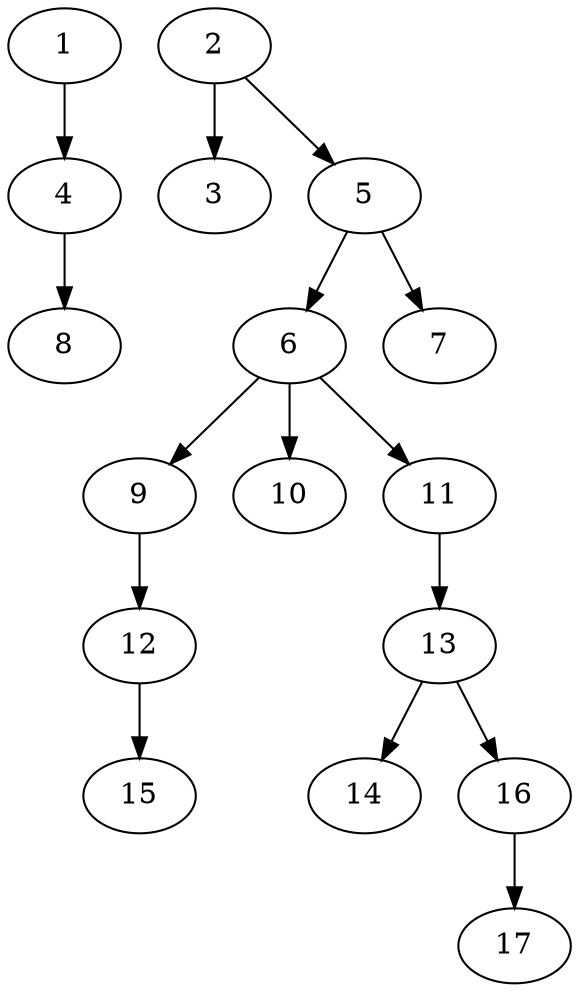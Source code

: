 // DAG (tier=1-easy, mode=data, n=17, ccr=0.349, fat=0.458, density=0.308, regular=0.640, jump=0.095, mindata=1048576, maxdata=8388608)
// DAG automatically generated by daggen at Sun Aug 24 16:33:33 2025
// /home/ermia/Project/Environments/daggen/bin/daggen --dot --ccr 0.349 --fat 0.458 --regular 0.640 --density 0.308 --jump 0.095 --mindata 1048576 --maxdata 8388608 -n 17 
digraph G {
  1 [size="4523381926199133", alpha="0.11", expect_size="2261690963099566"]
  1 -> 4 [size ="287177292382208"]
  2 [size="588999723412141113344", alpha="0.12", expect_size="294499861706070556672"]
  2 -> 3 [size ="562125621690368"]
  2 -> 5 [size ="562125621690368"]
  3 [size="3681957344265514", alpha="0.08", expect_size="1840978672132757"]
  4 [size="6073360087200019", alpha="0.13", expect_size="3036680043600009"]
  4 -> 8 [size ="276095672778752"]
  5 [size="1696323135635754", alpha="0.01", expect_size="848161567817877"]
  5 -> 6 [size ="30442468147200"]
  5 -> 7 [size ="30442468147200"]
  6 [size="576568557219503669248", alpha="0.13", expect_size="288284278609751834624"]
  6 -> 9 [size ="554188220137472"]
  6 -> 10 [size ="554188220137472"]
  6 -> 11 [size ="554188220137472"]
  7 [size="7257002591238750", alpha="0.00", expect_size="3628501295619375"]
  8 [size="449172578751884", alpha="0.15", expect_size="224586289375942"]
  9 [size="3285362061757798", alpha="0.08", expect_size="1642681030878899"]
  9 -> 12 [size ="126872000135168"]
  10 [size="504010320974288896", alpha="0.04", expect_size="252005160487144448"]
  11 [size="330225942528000000000", alpha="0.09", expect_size="165112971264000000000"]
  11 -> 13 [size ="382205952000000"]
  12 [size="339415535747415296", alpha="0.15", expect_size="169707767873707648"]
  12 -> 15 [size ="263818903027712"]
  13 [size="870186722789096", alpha="0.04", expect_size="435093361394548"]
  13 -> 14 [size ="57012746452992"]
  13 -> 16 [size ="57012746452992"]
  14 [size="169240154021956", alpha="0.10", expect_size="84620077010978"]
  15 [size="266699990342821740544", alpha="0.16", expect_size="133349995171410870272"]
  16 [size="2501948320144608", alpha="0.20", expect_size="1250974160072304"]
  16 -> 17 [size ="224565351415808"]
  17 [size="281156382202276320", alpha="0.04", expect_size="140578191101138160"]
}